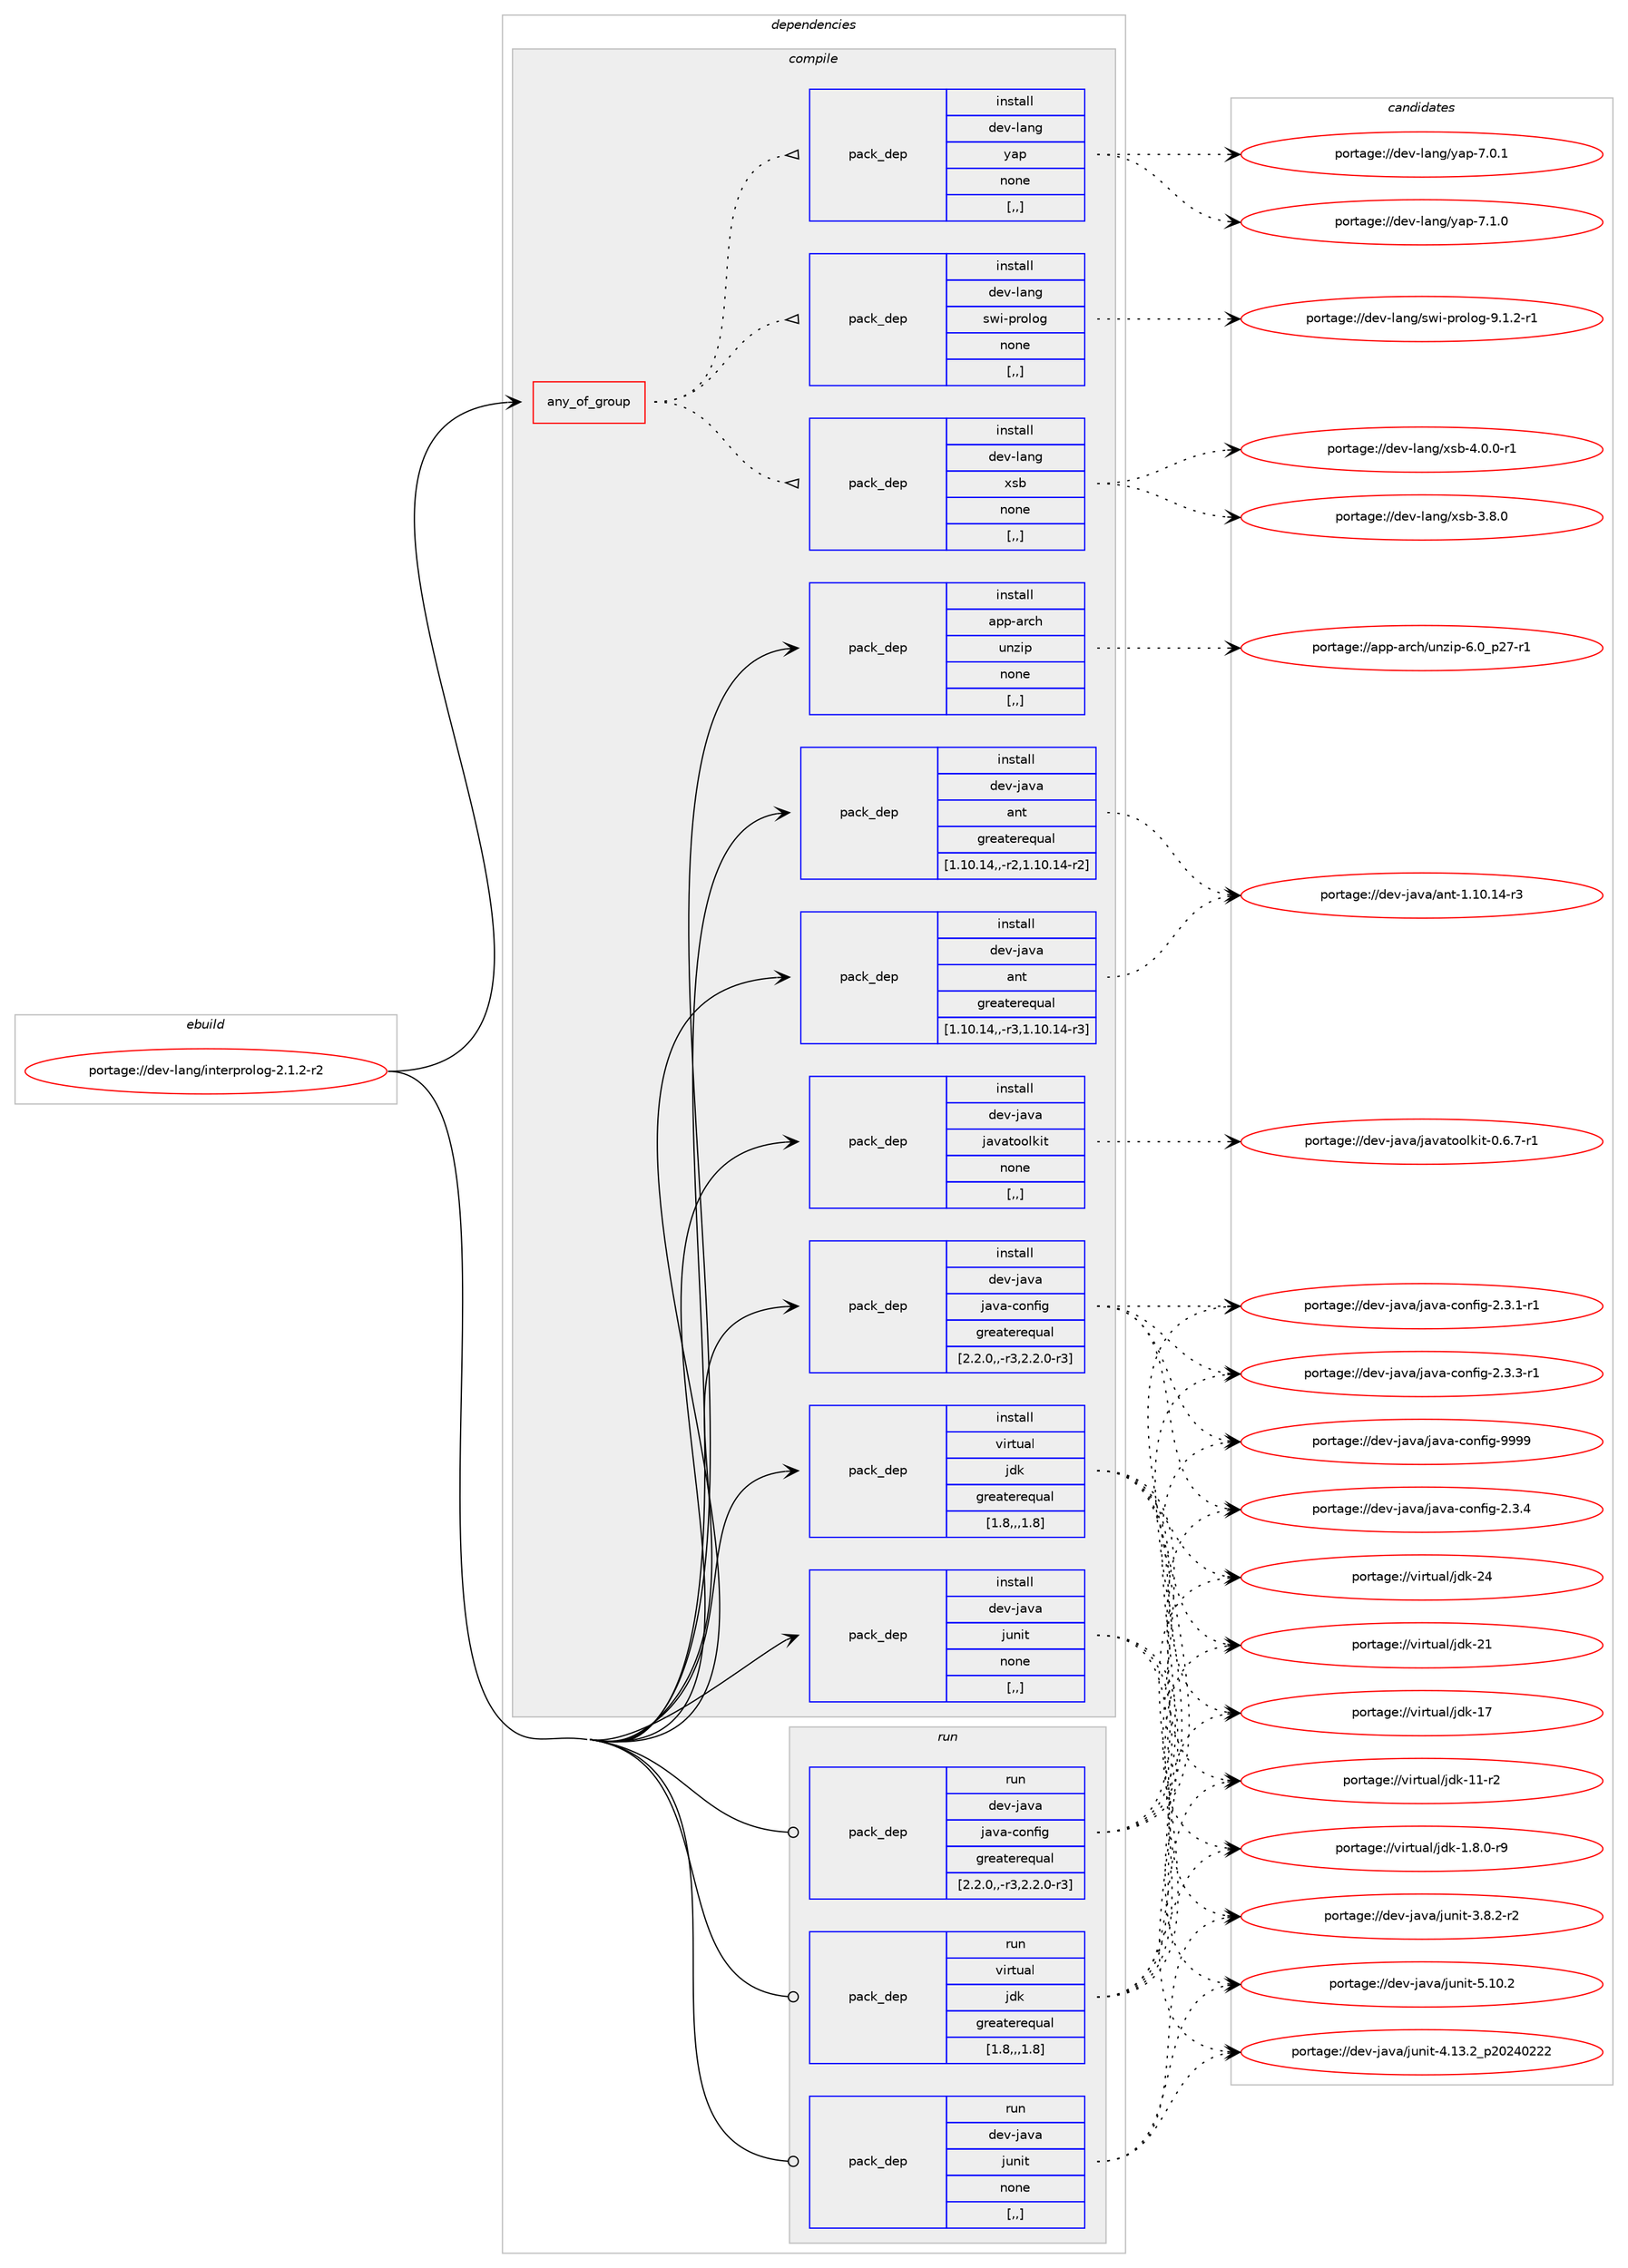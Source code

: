 digraph prolog {

# *************
# Graph options
# *************

newrank=true;
concentrate=true;
compound=true;
graph [rankdir=LR,fontname=Helvetica,fontsize=10,ranksep=1.5];#, ranksep=2.5, nodesep=0.2];
edge  [arrowhead=vee];
node  [fontname=Helvetica,fontsize=10];

# **********
# The ebuild
# **********

subgraph cluster_leftcol {
color=gray;
label=<<i>ebuild</i>>;
id [label="portage://dev-lang/interprolog-2.1.2-r2", color=red, width=4, href="../dev-lang/interprolog-2.1.2-r2.svg"];
}

# ****************
# The dependencies
# ****************

subgraph cluster_midcol {
color=gray;
label=<<i>dependencies</i>>;
subgraph cluster_compile {
fillcolor="#eeeeee";
style=filled;
label=<<i>compile</i>>;
subgraph any949 {
dependency99497 [label=<<TABLE BORDER="0" CELLBORDER="1" CELLSPACING="0" CELLPADDING="4"><TR><TD CELLPADDING="10">any_of_group</TD></TR></TABLE>>, shape=none, color=red];subgraph pack75411 {
dependency99498 [label=<<TABLE BORDER="0" CELLBORDER="1" CELLSPACING="0" CELLPADDING="4" WIDTH="220"><TR><TD ROWSPAN="6" CELLPADDING="30">pack_dep</TD></TR><TR><TD WIDTH="110">install</TD></TR><TR><TD>dev-lang</TD></TR><TR><TD>xsb</TD></TR><TR><TD>none</TD></TR><TR><TD>[,,]</TD></TR></TABLE>>, shape=none, color=blue];
}
dependency99497:e -> dependency99498:w [weight=20,style="dotted",arrowhead="oinv"];
subgraph pack75412 {
dependency99499 [label=<<TABLE BORDER="0" CELLBORDER="1" CELLSPACING="0" CELLPADDING="4" WIDTH="220"><TR><TD ROWSPAN="6" CELLPADDING="30">pack_dep</TD></TR><TR><TD WIDTH="110">install</TD></TR><TR><TD>dev-lang</TD></TR><TR><TD>swi-prolog</TD></TR><TR><TD>none</TD></TR><TR><TD>[,,]</TD></TR></TABLE>>, shape=none, color=blue];
}
dependency99497:e -> dependency99499:w [weight=20,style="dotted",arrowhead="oinv"];
subgraph pack75413 {
dependency99500 [label=<<TABLE BORDER="0" CELLBORDER="1" CELLSPACING="0" CELLPADDING="4" WIDTH="220"><TR><TD ROWSPAN="6" CELLPADDING="30">pack_dep</TD></TR><TR><TD WIDTH="110">install</TD></TR><TR><TD>dev-lang</TD></TR><TR><TD>yap</TD></TR><TR><TD>none</TD></TR><TR><TD>[,,]</TD></TR></TABLE>>, shape=none, color=blue];
}
dependency99497:e -> dependency99500:w [weight=20,style="dotted",arrowhead="oinv"];
}
id:e -> dependency99497:w [weight=20,style="solid",arrowhead="vee"];
subgraph pack75414 {
dependency99501 [label=<<TABLE BORDER="0" CELLBORDER="1" CELLSPACING="0" CELLPADDING="4" WIDTH="220"><TR><TD ROWSPAN="6" CELLPADDING="30">pack_dep</TD></TR><TR><TD WIDTH="110">install</TD></TR><TR><TD>app-arch</TD></TR><TR><TD>unzip</TD></TR><TR><TD>none</TD></TR><TR><TD>[,,]</TD></TR></TABLE>>, shape=none, color=blue];
}
id:e -> dependency99501:w [weight=20,style="solid",arrowhead="vee"];
subgraph pack75415 {
dependency99502 [label=<<TABLE BORDER="0" CELLBORDER="1" CELLSPACING="0" CELLPADDING="4" WIDTH="220"><TR><TD ROWSPAN="6" CELLPADDING="30">pack_dep</TD></TR><TR><TD WIDTH="110">install</TD></TR><TR><TD>dev-java</TD></TR><TR><TD>ant</TD></TR><TR><TD>greaterequal</TD></TR><TR><TD>[1.10.14,,-r2,1.10.14-r2]</TD></TR></TABLE>>, shape=none, color=blue];
}
id:e -> dependency99502:w [weight=20,style="solid",arrowhead="vee"];
subgraph pack75416 {
dependency99503 [label=<<TABLE BORDER="0" CELLBORDER="1" CELLSPACING="0" CELLPADDING="4" WIDTH="220"><TR><TD ROWSPAN="6" CELLPADDING="30">pack_dep</TD></TR><TR><TD WIDTH="110">install</TD></TR><TR><TD>dev-java</TD></TR><TR><TD>ant</TD></TR><TR><TD>greaterequal</TD></TR><TR><TD>[1.10.14,,-r3,1.10.14-r3]</TD></TR></TABLE>>, shape=none, color=blue];
}
id:e -> dependency99503:w [weight=20,style="solid",arrowhead="vee"];
subgraph pack75417 {
dependency99504 [label=<<TABLE BORDER="0" CELLBORDER="1" CELLSPACING="0" CELLPADDING="4" WIDTH="220"><TR><TD ROWSPAN="6" CELLPADDING="30">pack_dep</TD></TR><TR><TD WIDTH="110">install</TD></TR><TR><TD>dev-java</TD></TR><TR><TD>java-config</TD></TR><TR><TD>greaterequal</TD></TR><TR><TD>[2.2.0,,-r3,2.2.0-r3]</TD></TR></TABLE>>, shape=none, color=blue];
}
id:e -> dependency99504:w [weight=20,style="solid",arrowhead="vee"];
subgraph pack75418 {
dependency99505 [label=<<TABLE BORDER="0" CELLBORDER="1" CELLSPACING="0" CELLPADDING="4" WIDTH="220"><TR><TD ROWSPAN="6" CELLPADDING="30">pack_dep</TD></TR><TR><TD WIDTH="110">install</TD></TR><TR><TD>dev-java</TD></TR><TR><TD>javatoolkit</TD></TR><TR><TD>none</TD></TR><TR><TD>[,,]</TD></TR></TABLE>>, shape=none, color=blue];
}
id:e -> dependency99505:w [weight=20,style="solid",arrowhead="vee"];
subgraph pack75419 {
dependency99506 [label=<<TABLE BORDER="0" CELLBORDER="1" CELLSPACING="0" CELLPADDING="4" WIDTH="220"><TR><TD ROWSPAN="6" CELLPADDING="30">pack_dep</TD></TR><TR><TD WIDTH="110">install</TD></TR><TR><TD>dev-java</TD></TR><TR><TD>junit</TD></TR><TR><TD>none</TD></TR><TR><TD>[,,]</TD></TR></TABLE>>, shape=none, color=blue];
}
id:e -> dependency99506:w [weight=20,style="solid",arrowhead="vee"];
subgraph pack75420 {
dependency99507 [label=<<TABLE BORDER="0" CELLBORDER="1" CELLSPACING="0" CELLPADDING="4" WIDTH="220"><TR><TD ROWSPAN="6" CELLPADDING="30">pack_dep</TD></TR><TR><TD WIDTH="110">install</TD></TR><TR><TD>virtual</TD></TR><TR><TD>jdk</TD></TR><TR><TD>greaterequal</TD></TR><TR><TD>[1.8,,,1.8]</TD></TR></TABLE>>, shape=none, color=blue];
}
id:e -> dependency99507:w [weight=20,style="solid",arrowhead="vee"];
}
subgraph cluster_compileandrun {
fillcolor="#eeeeee";
style=filled;
label=<<i>compile and run</i>>;
}
subgraph cluster_run {
fillcolor="#eeeeee";
style=filled;
label=<<i>run</i>>;
subgraph pack75421 {
dependency99508 [label=<<TABLE BORDER="0" CELLBORDER="1" CELLSPACING="0" CELLPADDING="4" WIDTH="220"><TR><TD ROWSPAN="6" CELLPADDING="30">pack_dep</TD></TR><TR><TD WIDTH="110">run</TD></TR><TR><TD>dev-java</TD></TR><TR><TD>java-config</TD></TR><TR><TD>greaterequal</TD></TR><TR><TD>[2.2.0,,-r3,2.2.0-r3]</TD></TR></TABLE>>, shape=none, color=blue];
}
id:e -> dependency99508:w [weight=20,style="solid",arrowhead="odot"];
subgraph pack75422 {
dependency99509 [label=<<TABLE BORDER="0" CELLBORDER="1" CELLSPACING="0" CELLPADDING="4" WIDTH="220"><TR><TD ROWSPAN="6" CELLPADDING="30">pack_dep</TD></TR><TR><TD WIDTH="110">run</TD></TR><TR><TD>dev-java</TD></TR><TR><TD>junit</TD></TR><TR><TD>none</TD></TR><TR><TD>[,,]</TD></TR></TABLE>>, shape=none, color=blue];
}
id:e -> dependency99509:w [weight=20,style="solid",arrowhead="odot"];
subgraph pack75423 {
dependency99510 [label=<<TABLE BORDER="0" CELLBORDER="1" CELLSPACING="0" CELLPADDING="4" WIDTH="220"><TR><TD ROWSPAN="6" CELLPADDING="30">pack_dep</TD></TR><TR><TD WIDTH="110">run</TD></TR><TR><TD>virtual</TD></TR><TR><TD>jdk</TD></TR><TR><TD>greaterequal</TD></TR><TR><TD>[1.8,,,1.8]</TD></TR></TABLE>>, shape=none, color=blue];
}
id:e -> dependency99510:w [weight=20,style="solid",arrowhead="odot"];
}
}

# **************
# The candidates
# **************

subgraph cluster_choices {
rank=same;
color=gray;
label=<<i>candidates</i>>;

subgraph choice75411 {
color=black;
nodesep=1;
choice100101118451089711010347120115984552464846484511449 [label="portage://dev-lang/xsb-4.0.0-r1", color=red, width=4,href="../dev-lang/xsb-4.0.0-r1.svg"];
choice10010111845108971101034712011598455146564648 [label="portage://dev-lang/xsb-3.8.0", color=red, width=4,href="../dev-lang/xsb-3.8.0.svg"];
dependency99498:e -> choice100101118451089711010347120115984552464846484511449:w [style=dotted,weight="100"];
dependency99498:e -> choice10010111845108971101034712011598455146564648:w [style=dotted,weight="100"];
}
subgraph choice75412 {
color=black;
nodesep=1;
choice100101118451089711010347115119105451121141111081111034557464946504511449 [label="portage://dev-lang/swi-prolog-9.1.2-r1", color=red, width=4,href="../dev-lang/swi-prolog-9.1.2-r1.svg"];
dependency99499:e -> choice100101118451089711010347115119105451121141111081111034557464946504511449:w [style=dotted,weight="100"];
}
subgraph choice75413 {
color=black;
nodesep=1;
choice10010111845108971101034712197112455546494648 [label="portage://dev-lang/yap-7.1.0", color=red, width=4,href="../dev-lang/yap-7.1.0.svg"];
choice10010111845108971101034712197112455546484649 [label="portage://dev-lang/yap-7.0.1", color=red, width=4,href="../dev-lang/yap-7.0.1.svg"];
dependency99500:e -> choice10010111845108971101034712197112455546494648:w [style=dotted,weight="100"];
dependency99500:e -> choice10010111845108971101034712197112455546484649:w [style=dotted,weight="100"];
}
subgraph choice75414 {
color=black;
nodesep=1;
choice9711211245971149910447117110122105112455446489511250554511449 [label="portage://app-arch/unzip-6.0_p27-r1", color=red, width=4,href="../app-arch/unzip-6.0_p27-r1.svg"];
dependency99501:e -> choice9711211245971149910447117110122105112455446489511250554511449:w [style=dotted,weight="100"];
}
subgraph choice75415 {
color=black;
nodesep=1;
choice100101118451069711897479711011645494649484649524511451 [label="portage://dev-java/ant-1.10.14-r3", color=red, width=4,href="../dev-java/ant-1.10.14-r3.svg"];
dependency99502:e -> choice100101118451069711897479711011645494649484649524511451:w [style=dotted,weight="100"];
}
subgraph choice75416 {
color=black;
nodesep=1;
choice100101118451069711897479711011645494649484649524511451 [label="portage://dev-java/ant-1.10.14-r3", color=red, width=4,href="../dev-java/ant-1.10.14-r3.svg"];
dependency99503:e -> choice100101118451069711897479711011645494649484649524511451:w [style=dotted,weight="100"];
}
subgraph choice75417 {
color=black;
nodesep=1;
choice10010111845106971189747106971189745991111101021051034557575757 [label="portage://dev-java/java-config-9999", color=red, width=4,href="../dev-java/java-config-9999.svg"];
choice1001011184510697118974710697118974599111110102105103455046514652 [label="portage://dev-java/java-config-2.3.4", color=red, width=4,href="../dev-java/java-config-2.3.4.svg"];
choice10010111845106971189747106971189745991111101021051034550465146514511449 [label="portage://dev-java/java-config-2.3.3-r1", color=red, width=4,href="../dev-java/java-config-2.3.3-r1.svg"];
choice10010111845106971189747106971189745991111101021051034550465146494511449 [label="portage://dev-java/java-config-2.3.1-r1", color=red, width=4,href="../dev-java/java-config-2.3.1-r1.svg"];
dependency99504:e -> choice10010111845106971189747106971189745991111101021051034557575757:w [style=dotted,weight="100"];
dependency99504:e -> choice1001011184510697118974710697118974599111110102105103455046514652:w [style=dotted,weight="100"];
dependency99504:e -> choice10010111845106971189747106971189745991111101021051034550465146514511449:w [style=dotted,weight="100"];
dependency99504:e -> choice10010111845106971189747106971189745991111101021051034550465146494511449:w [style=dotted,weight="100"];
}
subgraph choice75418 {
color=black;
nodesep=1;
choice1001011184510697118974710697118971161111111081071051164548465446554511449 [label="portage://dev-java/javatoolkit-0.6.7-r1", color=red, width=4,href="../dev-java/javatoolkit-0.6.7-r1.svg"];
dependency99505:e -> choice1001011184510697118974710697118971161111111081071051164548465446554511449:w [style=dotted,weight="100"];
}
subgraph choice75419 {
color=black;
nodesep=1;
choice1001011184510697118974710611711010511645534649484650 [label="portage://dev-java/junit-5.10.2", color=red, width=4,href="../dev-java/junit-5.10.2.svg"];
choice1001011184510697118974710611711010511645524649514650951125048505248505050 [label="portage://dev-java/junit-4.13.2_p20240222", color=red, width=4,href="../dev-java/junit-4.13.2_p20240222.svg"];
choice100101118451069711897471061171101051164551465646504511450 [label="portage://dev-java/junit-3.8.2-r2", color=red, width=4,href="../dev-java/junit-3.8.2-r2.svg"];
dependency99506:e -> choice1001011184510697118974710611711010511645534649484650:w [style=dotted,weight="100"];
dependency99506:e -> choice1001011184510697118974710611711010511645524649514650951125048505248505050:w [style=dotted,weight="100"];
dependency99506:e -> choice100101118451069711897471061171101051164551465646504511450:w [style=dotted,weight="100"];
}
subgraph choice75420 {
color=black;
nodesep=1;
choice1181051141161179710847106100107455052 [label="portage://virtual/jdk-24", color=red, width=4,href="../virtual/jdk-24.svg"];
choice1181051141161179710847106100107455049 [label="portage://virtual/jdk-21", color=red, width=4,href="../virtual/jdk-21.svg"];
choice1181051141161179710847106100107454955 [label="portage://virtual/jdk-17", color=red, width=4,href="../virtual/jdk-17.svg"];
choice11810511411611797108471061001074549494511450 [label="portage://virtual/jdk-11-r2", color=red, width=4,href="../virtual/jdk-11-r2.svg"];
choice11810511411611797108471061001074549465646484511457 [label="portage://virtual/jdk-1.8.0-r9", color=red, width=4,href="../virtual/jdk-1.8.0-r9.svg"];
dependency99507:e -> choice1181051141161179710847106100107455052:w [style=dotted,weight="100"];
dependency99507:e -> choice1181051141161179710847106100107455049:w [style=dotted,weight="100"];
dependency99507:e -> choice1181051141161179710847106100107454955:w [style=dotted,weight="100"];
dependency99507:e -> choice11810511411611797108471061001074549494511450:w [style=dotted,weight="100"];
dependency99507:e -> choice11810511411611797108471061001074549465646484511457:w [style=dotted,weight="100"];
}
subgraph choice75421 {
color=black;
nodesep=1;
choice10010111845106971189747106971189745991111101021051034557575757 [label="portage://dev-java/java-config-9999", color=red, width=4,href="../dev-java/java-config-9999.svg"];
choice1001011184510697118974710697118974599111110102105103455046514652 [label="portage://dev-java/java-config-2.3.4", color=red, width=4,href="../dev-java/java-config-2.3.4.svg"];
choice10010111845106971189747106971189745991111101021051034550465146514511449 [label="portage://dev-java/java-config-2.3.3-r1", color=red, width=4,href="../dev-java/java-config-2.3.3-r1.svg"];
choice10010111845106971189747106971189745991111101021051034550465146494511449 [label="portage://dev-java/java-config-2.3.1-r1", color=red, width=4,href="../dev-java/java-config-2.3.1-r1.svg"];
dependency99508:e -> choice10010111845106971189747106971189745991111101021051034557575757:w [style=dotted,weight="100"];
dependency99508:e -> choice1001011184510697118974710697118974599111110102105103455046514652:w [style=dotted,weight="100"];
dependency99508:e -> choice10010111845106971189747106971189745991111101021051034550465146514511449:w [style=dotted,weight="100"];
dependency99508:e -> choice10010111845106971189747106971189745991111101021051034550465146494511449:w [style=dotted,weight="100"];
}
subgraph choice75422 {
color=black;
nodesep=1;
choice1001011184510697118974710611711010511645534649484650 [label="portage://dev-java/junit-5.10.2", color=red, width=4,href="../dev-java/junit-5.10.2.svg"];
choice1001011184510697118974710611711010511645524649514650951125048505248505050 [label="portage://dev-java/junit-4.13.2_p20240222", color=red, width=4,href="../dev-java/junit-4.13.2_p20240222.svg"];
choice100101118451069711897471061171101051164551465646504511450 [label="portage://dev-java/junit-3.8.2-r2", color=red, width=4,href="../dev-java/junit-3.8.2-r2.svg"];
dependency99509:e -> choice1001011184510697118974710611711010511645534649484650:w [style=dotted,weight="100"];
dependency99509:e -> choice1001011184510697118974710611711010511645524649514650951125048505248505050:w [style=dotted,weight="100"];
dependency99509:e -> choice100101118451069711897471061171101051164551465646504511450:w [style=dotted,weight="100"];
}
subgraph choice75423 {
color=black;
nodesep=1;
choice1181051141161179710847106100107455052 [label="portage://virtual/jdk-24", color=red, width=4,href="../virtual/jdk-24.svg"];
choice1181051141161179710847106100107455049 [label="portage://virtual/jdk-21", color=red, width=4,href="../virtual/jdk-21.svg"];
choice1181051141161179710847106100107454955 [label="portage://virtual/jdk-17", color=red, width=4,href="../virtual/jdk-17.svg"];
choice11810511411611797108471061001074549494511450 [label="portage://virtual/jdk-11-r2", color=red, width=4,href="../virtual/jdk-11-r2.svg"];
choice11810511411611797108471061001074549465646484511457 [label="portage://virtual/jdk-1.8.0-r9", color=red, width=4,href="../virtual/jdk-1.8.0-r9.svg"];
dependency99510:e -> choice1181051141161179710847106100107455052:w [style=dotted,weight="100"];
dependency99510:e -> choice1181051141161179710847106100107455049:w [style=dotted,weight="100"];
dependency99510:e -> choice1181051141161179710847106100107454955:w [style=dotted,weight="100"];
dependency99510:e -> choice11810511411611797108471061001074549494511450:w [style=dotted,weight="100"];
dependency99510:e -> choice11810511411611797108471061001074549465646484511457:w [style=dotted,weight="100"];
}
}

}
